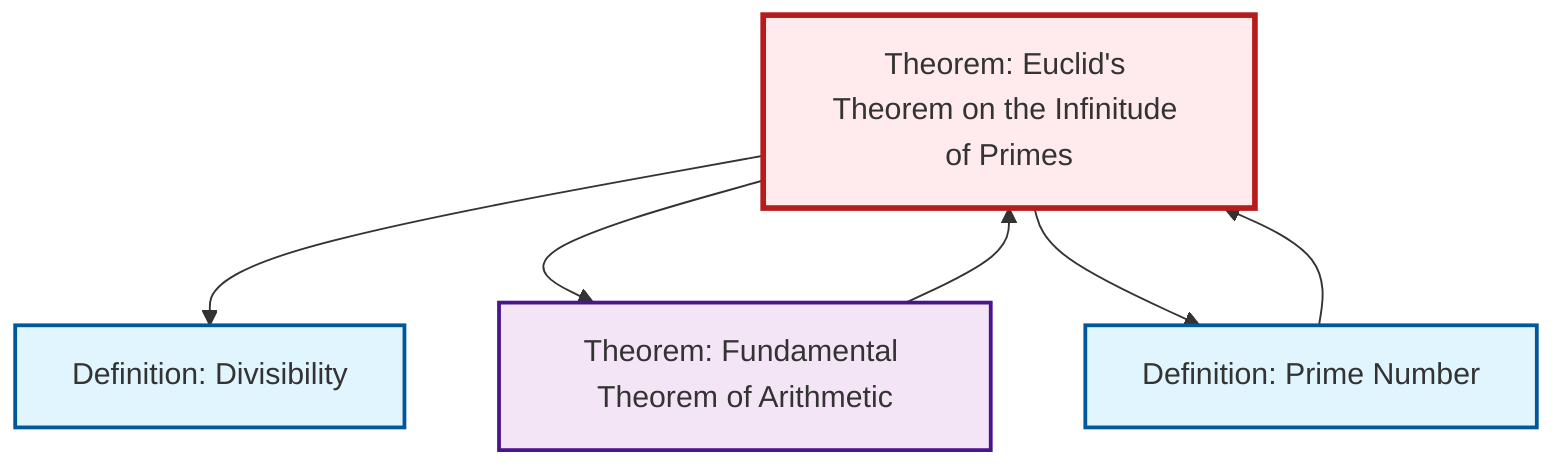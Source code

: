 graph TD
    classDef definition fill:#e1f5fe,stroke:#01579b,stroke-width:2px
    classDef theorem fill:#f3e5f5,stroke:#4a148c,stroke-width:2px
    classDef axiom fill:#fff3e0,stroke:#e65100,stroke-width:2px
    classDef example fill:#e8f5e9,stroke:#1b5e20,stroke-width:2px
    classDef current fill:#ffebee,stroke:#b71c1c,stroke-width:3px
    thm-euclid-infinitude-primes["Theorem: Euclid's Theorem on the Infinitude of Primes"]:::theorem
    def-prime["Definition: Prime Number"]:::definition
    def-divisibility["Definition: Divisibility"]:::definition
    thm-fundamental-arithmetic["Theorem: Fundamental Theorem of Arithmetic"]:::theorem
    thm-euclid-infinitude-primes --> def-divisibility
    def-prime --> thm-euclid-infinitude-primes
    thm-euclid-infinitude-primes --> thm-fundamental-arithmetic
    thm-fundamental-arithmetic --> thm-euclid-infinitude-primes
    thm-euclid-infinitude-primes --> def-prime
    class thm-euclid-infinitude-primes current